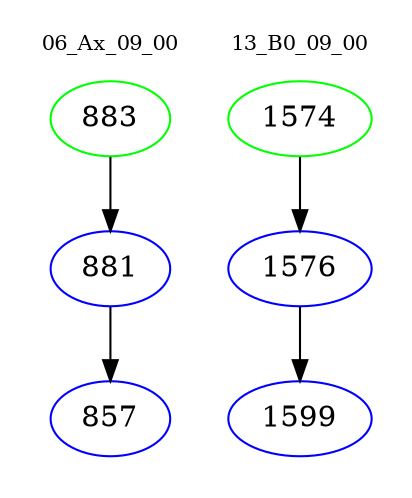 digraph{
subgraph cluster_0 {
color = white
label = "06_Ax_09_00";
fontsize=10;
T0_883 [label="883", color="green"]
T0_883 -> T0_881 [color="black"]
T0_881 [label="881", color="blue"]
T0_881 -> T0_857 [color="black"]
T0_857 [label="857", color="blue"]
}
subgraph cluster_1 {
color = white
label = "13_B0_09_00";
fontsize=10;
T1_1574 [label="1574", color="green"]
T1_1574 -> T1_1576 [color="black"]
T1_1576 [label="1576", color="blue"]
T1_1576 -> T1_1599 [color="black"]
T1_1599 [label="1599", color="blue"]
}
}
